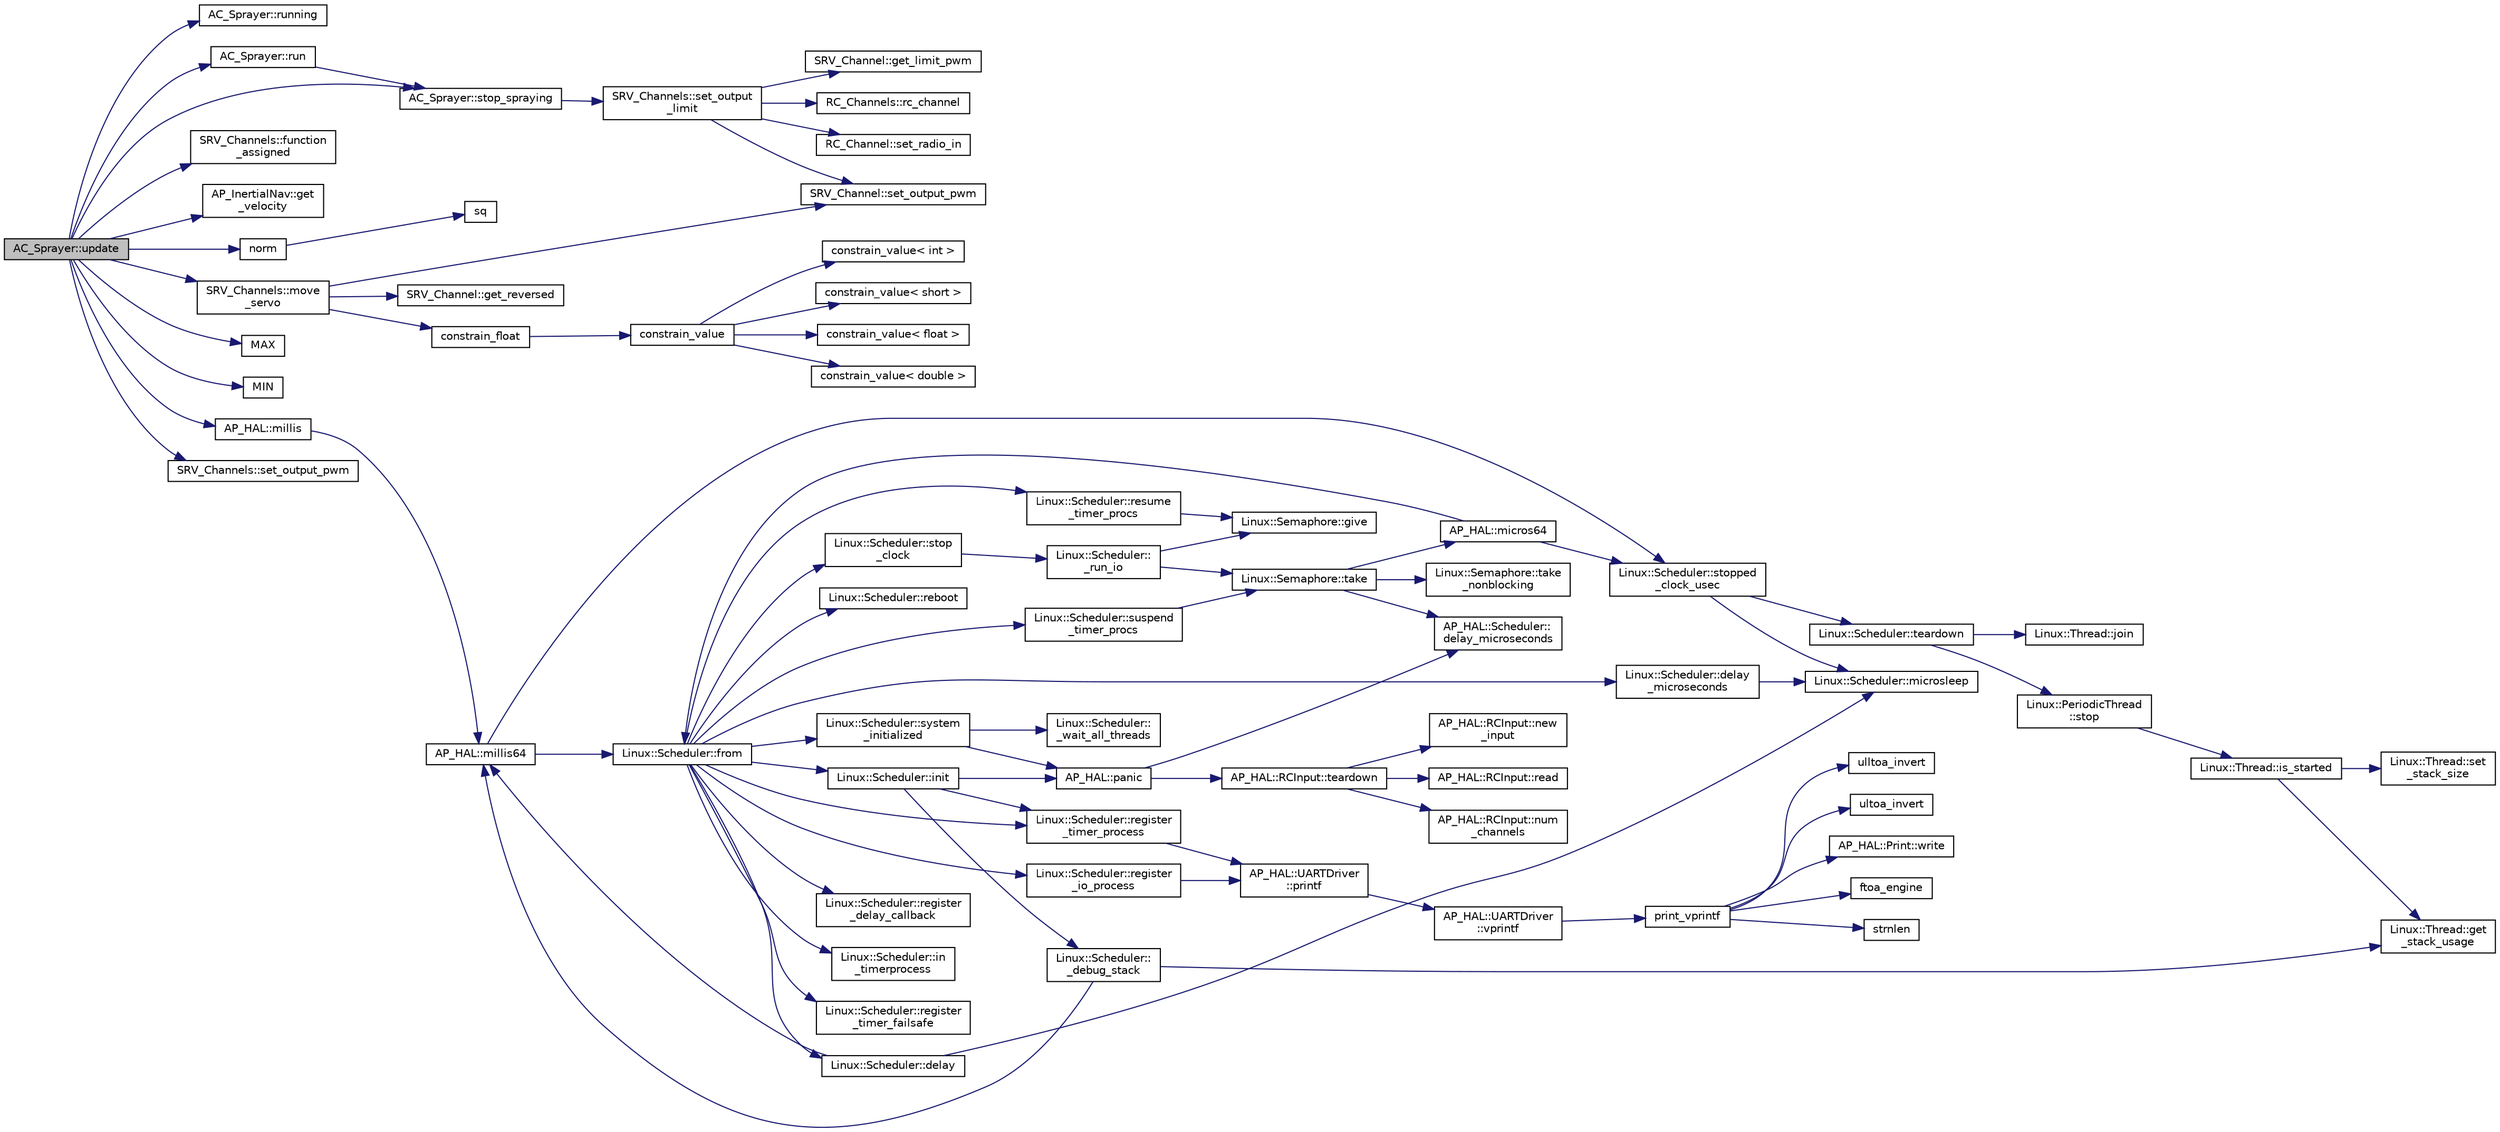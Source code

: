 digraph "AC_Sprayer::update"
{
 // INTERACTIVE_SVG=YES
  edge [fontname="Helvetica",fontsize="10",labelfontname="Helvetica",labelfontsize="10"];
  node [fontname="Helvetica",fontsize="10",shape=record];
  rankdir="LR";
  Node1 [label="AC_Sprayer::update",height=0.2,width=0.4,color="black", fillcolor="grey75", style="filled", fontcolor="black"];
  Node1 -> Node2 [color="midnightblue",fontsize="10",style="solid",fontname="Helvetica"];
  Node2 [label="AC_Sprayer::running",height=0.2,width=0.4,color="black", fillcolor="white", style="filled",URL="$classAC__Sprayer.html#a2f022cbba47fe6f2e09f8faf1fb48801",tooltip="running - returns true if spraying is currently permitted "];
  Node1 -> Node3 [color="midnightblue",fontsize="10",style="solid",fontname="Helvetica"];
  Node3 [label="AC_Sprayer::run",height=0.2,width=0.4,color="black", fillcolor="white", style="filled",URL="$classAC__Sprayer.html#a7a1ce1f48972331e59db1cb1edc8a40a",tooltip="run - allow or disallow spraying to occur "];
  Node3 -> Node4 [color="midnightblue",fontsize="10",style="solid",fontname="Helvetica"];
  Node4 [label="AC_Sprayer::stop_spraying",height=0.2,width=0.4,color="black", fillcolor="white", style="filled",URL="$classAC__Sprayer.html#a59d3a75e4b14db5a1b57d4d66470ad93"];
  Node4 -> Node5 [color="midnightblue",fontsize="10",style="solid",fontname="Helvetica"];
  Node5 [label="SRV_Channels::set_output\l_limit",height=0.2,width=0.4,color="black", fillcolor="white", style="filled",URL="$classSRV__Channels.html#a051247375f93b5a9426c9b614695a0a0"];
  Node5 -> Node6 [color="midnightblue",fontsize="10",style="solid",fontname="Helvetica"];
  Node6 [label="SRV_Channel::get_limit_pwm",height=0.2,width=0.4,color="black", fillcolor="white", style="filled",URL="$classSRV__Channel.html#a7bfe77a80fdca6bd4ace5c214855a5fe"];
  Node5 -> Node7 [color="midnightblue",fontsize="10",style="solid",fontname="Helvetica"];
  Node7 [label="SRV_Channel::set_output_pwm",height=0.2,width=0.4,color="black", fillcolor="white", style="filled",URL="$classSRV__Channel.html#ac3aad9644438d9f8250effcb21858ef3"];
  Node5 -> Node8 [color="midnightblue",fontsize="10",style="solid",fontname="Helvetica"];
  Node8 [label="RC_Channels::rc_channel",height=0.2,width=0.4,color="black", fillcolor="white", style="filled",URL="$classRC__Channels.html#a6c55102c24c5a570264bf14b1bfdeb35"];
  Node5 -> Node9 [color="midnightblue",fontsize="10",style="solid",fontname="Helvetica"];
  Node9 [label="RC_Channel::set_radio_in",height=0.2,width=0.4,color="black", fillcolor="white", style="filled",URL="$classRC__Channel.html#a4ab3b52a75f670504f10c7c957c8545d"];
  Node1 -> Node10 [color="midnightblue",fontsize="10",style="solid",fontname="Helvetica"];
  Node10 [label="SRV_Channels::function\l_assigned",height=0.2,width=0.4,color="black", fillcolor="white", style="filled",URL="$classSRV__Channels.html#a378e0022237c196e6107c9e79f340285"];
  Node1 -> Node11 [color="midnightblue",fontsize="10",style="solid",fontname="Helvetica"];
  Node11 [label="AP_InertialNav::get\l_velocity",height=0.2,width=0.4,color="black", fillcolor="white", style="filled",URL="$classAP__InertialNav.html#a5bfad40c8a4e0ca98aa09c80e17c4ff5"];
  Node1 -> Node12 [color="midnightblue",fontsize="10",style="solid",fontname="Helvetica"];
  Node12 [label="norm",height=0.2,width=0.4,color="black", fillcolor="white", style="filled",URL="$AP__Math_8h.html#adc76d4a5e5c9ae8cb7ab17b55c40d636"];
  Node12 -> Node13 [color="midnightblue",fontsize="10",style="solid",fontname="Helvetica"];
  Node13 [label="sq",height=0.2,width=0.4,color="black", fillcolor="white", style="filled",URL="$AP__Math_8h.html#a0375e3d67fd3911cacee5c3e1408c0f2"];
  Node1 -> Node14 [color="midnightblue",fontsize="10",style="solid",fontname="Helvetica"];
  Node14 [label="AP_HAL::millis",height=0.2,width=0.4,color="black", fillcolor="white", style="filled",URL="$namespaceAP__HAL.html#a77dffbb18891996280308e21316ec186"];
  Node14 -> Node15 [color="midnightblue",fontsize="10",style="solid",fontname="Helvetica"];
  Node15 [label="AP_HAL::millis64",height=0.2,width=0.4,color="black", fillcolor="white", style="filled",URL="$namespaceAP__HAL.html#a59336c5fceaf28a76d1df1581a87a25d"];
  Node15 -> Node16 [color="midnightblue",fontsize="10",style="solid",fontname="Helvetica"];
  Node16 [label="Linux::Scheduler::from",height=0.2,width=0.4,color="black", fillcolor="white", style="filled",URL="$classLinux_1_1Scheduler.html#a53ecaae0fdc72f85bd57c4b0cff93653"];
  Node16 -> Node17 [color="midnightblue",fontsize="10",style="solid",fontname="Helvetica"];
  Node17 [label="Linux::Scheduler::init",height=0.2,width=0.4,color="black", fillcolor="white", style="filled",URL="$classLinux_1_1Scheduler.html#a3d77c332e051c28c83fb07757e7100bd"];
  Node17 -> Node18 [color="midnightblue",fontsize="10",style="solid",fontname="Helvetica"];
  Node18 [label="AP_HAL::panic",height=0.2,width=0.4,color="black", fillcolor="white", style="filled",URL="$namespaceAP__HAL.html#a71832f03d849a0c088f04fc98d3c8143"];
  Node18 -> Node19 [color="midnightblue",fontsize="10",style="solid",fontname="Helvetica"];
  Node19 [label="AP_HAL::RCInput::teardown",height=0.2,width=0.4,color="black", fillcolor="white", style="filled",URL="$classAP__HAL_1_1RCInput.html#a2bea13d38f2b9ae8bf5193a3a69f0a31"];
  Node19 -> Node20 [color="midnightblue",fontsize="10",style="solid",fontname="Helvetica"];
  Node20 [label="AP_HAL::RCInput::new\l_input",height=0.2,width=0.4,color="black", fillcolor="white", style="filled",URL="$classAP__HAL_1_1RCInput.html#aee1fade33080edef83dd7db0fad0f7da"];
  Node19 -> Node21 [color="midnightblue",fontsize="10",style="solid",fontname="Helvetica"];
  Node21 [label="AP_HAL::RCInput::num\l_channels",height=0.2,width=0.4,color="black", fillcolor="white", style="filled",URL="$classAP__HAL_1_1RCInput.html#ae55f959c6115c1f41783af3a2b6c4fcd"];
  Node19 -> Node22 [color="midnightblue",fontsize="10",style="solid",fontname="Helvetica"];
  Node22 [label="AP_HAL::RCInput::read",height=0.2,width=0.4,color="black", fillcolor="white", style="filled",URL="$classAP__HAL_1_1RCInput.html#a078fd7e6d2e6a899009ec674a8e03498"];
  Node18 -> Node23 [color="midnightblue",fontsize="10",style="solid",fontname="Helvetica"];
  Node23 [label="AP_HAL::Scheduler::\ldelay_microseconds",height=0.2,width=0.4,color="black", fillcolor="white", style="filled",URL="$classAP__HAL_1_1Scheduler.html#a78c4f1b1f192ac1c99544b6cc8f099b0"];
  Node17 -> Node24 [color="midnightblue",fontsize="10",style="solid",fontname="Helvetica"];
  Node24 [label="Linux::Scheduler::register\l_timer_process",height=0.2,width=0.4,color="black", fillcolor="white", style="filled",URL="$classLinux_1_1Scheduler.html#a02a34a123dfebaf360f7010745e1e646"];
  Node24 -> Node25 [color="midnightblue",fontsize="10",style="solid",fontname="Helvetica"];
  Node25 [label="AP_HAL::UARTDriver\l::printf",height=0.2,width=0.4,color="black", fillcolor="white", style="filled",URL="$classAP__HAL_1_1UARTDriver.html#a6ceedc792594e59fc7d80b39a435f027"];
  Node25 -> Node26 [color="midnightblue",fontsize="10",style="solid",fontname="Helvetica"];
  Node26 [label="AP_HAL::UARTDriver\l::vprintf",height=0.2,width=0.4,color="black", fillcolor="white", style="filled",URL="$classAP__HAL_1_1UARTDriver.html#aa8abfb6d6641299472c29ac1edde559f"];
  Node26 -> Node27 [color="midnightblue",fontsize="10",style="solid",fontname="Helvetica"];
  Node27 [label="print_vprintf",height=0.2,width=0.4,color="black", fillcolor="white", style="filled",URL="$print__vprintf_8cpp.html#a1534eaeab54696df96975b56d9f49212"];
  Node27 -> Node28 [color="midnightblue",fontsize="10",style="solid",fontname="Helvetica"];
  Node28 [label="AP_HAL::Print::write",height=0.2,width=0.4,color="black", fillcolor="white", style="filled",URL="$classAP__HAL_1_1Print.html#acc65391952a43334f8f5c9bef341f501"];
  Node27 -> Node29 [color="midnightblue",fontsize="10",style="solid",fontname="Helvetica"];
  Node29 [label="ftoa_engine",height=0.2,width=0.4,color="black", fillcolor="white", style="filled",URL="$ftoa__engine_8cpp.html#a1c28234da8f20b43c85890d4bb452947"];
  Node27 -> Node30 [color="midnightblue",fontsize="10",style="solid",fontname="Helvetica"];
  Node30 [label="strnlen",height=0.2,width=0.4,color="black", fillcolor="white", style="filled",URL="$replace_8cpp.html#a880bcc7b85a09e6254691bebd5344b51"];
  Node27 -> Node31 [color="midnightblue",fontsize="10",style="solid",fontname="Helvetica"];
  Node31 [label="ulltoa_invert",height=0.2,width=0.4,color="black", fillcolor="white", style="filled",URL="$utoa__invert_8cpp.html#a34926f552460b47c414ec4d83b32815c"];
  Node27 -> Node32 [color="midnightblue",fontsize="10",style="solid",fontname="Helvetica"];
  Node32 [label="ultoa_invert",height=0.2,width=0.4,color="black", fillcolor="white", style="filled",URL="$utoa__invert_8cpp.html#a5d99bba8e697c1e11da489d88fca8559"];
  Node17 -> Node33 [color="midnightblue",fontsize="10",style="solid",fontname="Helvetica"];
  Node33 [label="Linux::Scheduler::\l_debug_stack",height=0.2,width=0.4,color="black", fillcolor="white", style="filled",URL="$classLinux_1_1Scheduler.html#a163eb7b285c95b1b1d036fc61d723910"];
  Node33 -> Node15 [color="midnightblue",fontsize="10",style="solid",fontname="Helvetica"];
  Node33 -> Node34 [color="midnightblue",fontsize="10",style="solid",fontname="Helvetica"];
  Node34 [label="Linux::Thread::get\l_stack_usage",height=0.2,width=0.4,color="black", fillcolor="white", style="filled",URL="$classLinux_1_1Thread.html#a6884970a0811ae21953c57fb98aa6e96"];
  Node16 -> Node35 [color="midnightblue",fontsize="10",style="solid",fontname="Helvetica"];
  Node35 [label="Linux::Scheduler::delay",height=0.2,width=0.4,color="black", fillcolor="white", style="filled",URL="$classLinux_1_1Scheduler.html#a14f3239ecbb9889823b20dc9de655c2f"];
  Node35 -> Node15 [color="midnightblue",fontsize="10",style="solid",fontname="Helvetica"];
  Node35 -> Node36 [color="midnightblue",fontsize="10",style="solid",fontname="Helvetica"];
  Node36 [label="Linux::Scheduler::microsleep",height=0.2,width=0.4,color="black", fillcolor="white", style="filled",URL="$classLinux_1_1Scheduler.html#a647872aff158b510c56862f51f951538"];
  Node16 -> Node37 [color="midnightblue",fontsize="10",style="solid",fontname="Helvetica"];
  Node37 [label="Linux::Scheduler::delay\l_microseconds",height=0.2,width=0.4,color="black", fillcolor="white", style="filled",URL="$classLinux_1_1Scheduler.html#a4cffd5bcba0175bf49c7aa75ff3bf09a"];
  Node37 -> Node36 [color="midnightblue",fontsize="10",style="solid",fontname="Helvetica"];
  Node16 -> Node38 [color="midnightblue",fontsize="10",style="solid",fontname="Helvetica"];
  Node38 [label="Linux::Scheduler::register\l_delay_callback",height=0.2,width=0.4,color="black", fillcolor="white", style="filled",URL="$classLinux_1_1Scheduler.html#a5cb50b637d5fd3e5f9220bc23db0fb3f"];
  Node16 -> Node24 [color="midnightblue",fontsize="10",style="solid",fontname="Helvetica"];
  Node16 -> Node39 [color="midnightblue",fontsize="10",style="solid",fontname="Helvetica"];
  Node39 [label="Linux::Scheduler::register\l_io_process",height=0.2,width=0.4,color="black", fillcolor="white", style="filled",URL="$classLinux_1_1Scheduler.html#aa2be97cb8686d72cc322fb38f69a940c"];
  Node39 -> Node25 [color="midnightblue",fontsize="10",style="solid",fontname="Helvetica"];
  Node16 -> Node40 [color="midnightblue",fontsize="10",style="solid",fontname="Helvetica"];
  Node40 [label="Linux::Scheduler::suspend\l_timer_procs",height=0.2,width=0.4,color="black", fillcolor="white", style="filled",URL="$classLinux_1_1Scheduler.html#abba967d02c28cb0b16a7cebbff9bc6d6"];
  Node40 -> Node41 [color="midnightblue",fontsize="10",style="solid",fontname="Helvetica"];
  Node41 [label="Linux::Semaphore::take",height=0.2,width=0.4,color="black", fillcolor="white", style="filled",URL="$classLinux_1_1Semaphore.html#afc4c8706abb7e68aa4001ea372dc614e"];
  Node41 -> Node42 [color="midnightblue",fontsize="10",style="solid",fontname="Helvetica"];
  Node42 [label="Linux::Semaphore::take\l_nonblocking",height=0.2,width=0.4,color="black", fillcolor="white", style="filled",URL="$classLinux_1_1Semaphore.html#a561b4f40f3a76335f1a686c2aed526f9"];
  Node41 -> Node43 [color="midnightblue",fontsize="10",style="solid",fontname="Helvetica"];
  Node43 [label="AP_HAL::micros64",height=0.2,width=0.4,color="black", fillcolor="white", style="filled",URL="$namespaceAP__HAL.html#a7aa0ce7625c9680e30ff4a99940907a5"];
  Node43 -> Node16 [color="midnightblue",fontsize="10",style="solid",fontname="Helvetica"];
  Node43 -> Node44 [color="midnightblue",fontsize="10",style="solid",fontname="Helvetica"];
  Node44 [label="Linux::Scheduler::stopped\l_clock_usec",height=0.2,width=0.4,color="black", fillcolor="white", style="filled",URL="$classLinux_1_1Scheduler.html#a682b4c34f330f66db5ab4aa5d96e13f9"];
  Node44 -> Node36 [color="midnightblue",fontsize="10",style="solid",fontname="Helvetica"];
  Node44 -> Node45 [color="midnightblue",fontsize="10",style="solid",fontname="Helvetica"];
  Node45 [label="Linux::Scheduler::teardown",height=0.2,width=0.4,color="black", fillcolor="white", style="filled",URL="$classLinux_1_1Scheduler.html#ab373a83d818679432520ea881044b2a7"];
  Node45 -> Node46 [color="midnightblue",fontsize="10",style="solid",fontname="Helvetica"];
  Node46 [label="Linux::PeriodicThread\l::stop",height=0.2,width=0.4,color="black", fillcolor="white", style="filled",URL="$classLinux_1_1PeriodicThread.html#a136aaf6e713f63b246fc4a2905e6e9a1"];
  Node46 -> Node47 [color="midnightblue",fontsize="10",style="solid",fontname="Helvetica"];
  Node47 [label="Linux::Thread::is_started",height=0.2,width=0.4,color="black", fillcolor="white", style="filled",URL="$classLinux_1_1Thread.html#a240d7b48a9a8eb43638f67295a1819e5"];
  Node47 -> Node34 [color="midnightblue",fontsize="10",style="solid",fontname="Helvetica"];
  Node47 -> Node48 [color="midnightblue",fontsize="10",style="solid",fontname="Helvetica"];
  Node48 [label="Linux::Thread::set\l_stack_size",height=0.2,width=0.4,color="black", fillcolor="white", style="filled",URL="$classLinux_1_1Thread.html#a8d3282b714faaf68eae534e9276419f0"];
  Node45 -> Node49 [color="midnightblue",fontsize="10",style="solid",fontname="Helvetica"];
  Node49 [label="Linux::Thread::join",height=0.2,width=0.4,color="black", fillcolor="white", style="filled",URL="$classLinux_1_1Thread.html#a32b7d184279634922e2f3b23b584fbcd"];
  Node41 -> Node23 [color="midnightblue",fontsize="10",style="solid",fontname="Helvetica"];
  Node16 -> Node50 [color="midnightblue",fontsize="10",style="solid",fontname="Helvetica"];
  Node50 [label="Linux::Scheduler::resume\l_timer_procs",height=0.2,width=0.4,color="black", fillcolor="white", style="filled",URL="$classLinux_1_1Scheduler.html#aee4e701b92cb4721c4de1bfcdcded70c"];
  Node50 -> Node51 [color="midnightblue",fontsize="10",style="solid",fontname="Helvetica"];
  Node51 [label="Linux::Semaphore::give",height=0.2,width=0.4,color="black", fillcolor="white", style="filled",URL="$classLinux_1_1Semaphore.html#a216f91636f64b57b59d43ef64af91624"];
  Node16 -> Node52 [color="midnightblue",fontsize="10",style="solid",fontname="Helvetica"];
  Node52 [label="Linux::Scheduler::in\l_timerprocess",height=0.2,width=0.4,color="black", fillcolor="white", style="filled",URL="$classLinux_1_1Scheduler.html#af23753e7c6bfa97553db215a64235455"];
  Node16 -> Node53 [color="midnightblue",fontsize="10",style="solid",fontname="Helvetica"];
  Node53 [label="Linux::Scheduler::register\l_timer_failsafe",height=0.2,width=0.4,color="black", fillcolor="white", style="filled",URL="$classLinux_1_1Scheduler.html#ac193459e3575c7a0588fdc72250c2044"];
  Node16 -> Node54 [color="midnightblue",fontsize="10",style="solid",fontname="Helvetica"];
  Node54 [label="Linux::Scheduler::system\l_initialized",height=0.2,width=0.4,color="black", fillcolor="white", style="filled",URL="$classLinux_1_1Scheduler.html#ad6070a7ee637adf5101b1e6b6efbf8f6"];
  Node54 -> Node18 [color="midnightblue",fontsize="10",style="solid",fontname="Helvetica"];
  Node54 -> Node55 [color="midnightblue",fontsize="10",style="solid",fontname="Helvetica"];
  Node55 [label="Linux::Scheduler::\l_wait_all_threads",height=0.2,width=0.4,color="black", fillcolor="white", style="filled",URL="$classLinux_1_1Scheduler.html#ac52c8da3f1f4fd79c50bd64379daf399"];
  Node16 -> Node56 [color="midnightblue",fontsize="10",style="solid",fontname="Helvetica"];
  Node56 [label="Linux::Scheduler::reboot",height=0.2,width=0.4,color="black", fillcolor="white", style="filled",URL="$classLinux_1_1Scheduler.html#ae72cfa66c849ffd882ef518c35c71e69"];
  Node16 -> Node57 [color="midnightblue",fontsize="10",style="solid",fontname="Helvetica"];
  Node57 [label="Linux::Scheduler::stop\l_clock",height=0.2,width=0.4,color="black", fillcolor="white", style="filled",URL="$classLinux_1_1Scheduler.html#a392aebafcdfe9a812e4db4b7a9dcce9c"];
  Node57 -> Node58 [color="midnightblue",fontsize="10",style="solid",fontname="Helvetica"];
  Node58 [label="Linux::Scheduler::\l_run_io",height=0.2,width=0.4,color="black", fillcolor="white", style="filled",URL="$classLinux_1_1Scheduler.html#a70b024d7d0886bf47b46cc3ee310d638"];
  Node58 -> Node41 [color="midnightblue",fontsize="10",style="solid",fontname="Helvetica"];
  Node58 -> Node51 [color="midnightblue",fontsize="10",style="solid",fontname="Helvetica"];
  Node15 -> Node44 [color="midnightblue",fontsize="10",style="solid",fontname="Helvetica"];
  Node1 -> Node59 [color="midnightblue",fontsize="10",style="solid",fontname="Helvetica"];
  Node59 [label="MAX",height=0.2,width=0.4,color="black", fillcolor="white", style="filled",URL="$AP__Math_8h.html#a5c0b5c82749ac54970b2699d3c10ee9b"];
  Node1 -> Node60 [color="midnightblue",fontsize="10",style="solid",fontname="Helvetica"];
  Node60 [label="MIN",height=0.2,width=0.4,color="black", fillcolor="white", style="filled",URL="$AP__Math_8h.html#a6b187a3fa1e9f663e89175e7e8e213d6"];
  Node1 -> Node61 [color="midnightblue",fontsize="10",style="solid",fontname="Helvetica"];
  Node61 [label="SRV_Channels::move\l_servo",height=0.2,width=0.4,color="black", fillcolor="white", style="filled",URL="$classSRV__Channels.html#a767e0b3702da2ff5966d815cc1d69b5d"];
  Node61 -> Node62 [color="midnightblue",fontsize="10",style="solid",fontname="Helvetica"];
  Node62 [label="constrain_float",height=0.2,width=0.4,color="black", fillcolor="white", style="filled",URL="$AP__Math_8h.html#ad525609d9dba6ffa556a0fbf08a3f9b4"];
  Node62 -> Node63 [color="midnightblue",fontsize="10",style="solid",fontname="Helvetica"];
  Node63 [label="constrain_value",height=0.2,width=0.4,color="black", fillcolor="white", style="filled",URL="$AP__Math_8h.html#a20e8f8671c282c69c1954652b6d61585"];
  Node63 -> Node64 [color="midnightblue",fontsize="10",style="solid",fontname="Helvetica"];
  Node64 [label="constrain_value\< int \>",height=0.2,width=0.4,color="black", fillcolor="white", style="filled",URL="$AP__Math_8cpp.html#a37e8e901754cb9c8e53a8e3030c82c50"];
  Node63 -> Node65 [color="midnightblue",fontsize="10",style="solid",fontname="Helvetica"];
  Node65 [label="constrain_value\< short \>",height=0.2,width=0.4,color="black", fillcolor="white", style="filled",URL="$AP__Math_8cpp.html#afdbe107ec1987d318a6347816fbf2b89"];
  Node63 -> Node66 [color="midnightblue",fontsize="10",style="solid",fontname="Helvetica"];
  Node66 [label="constrain_value\< float \>",height=0.2,width=0.4,color="black", fillcolor="white", style="filled",URL="$AP__Math_8cpp.html#ae6c621670c214da687de21d4e3a92587"];
  Node63 -> Node67 [color="midnightblue",fontsize="10",style="solid",fontname="Helvetica"];
  Node67 [label="constrain_value\< double \>",height=0.2,width=0.4,color="black", fillcolor="white", style="filled",URL="$AP__Math_8cpp.html#afe3990b00e9abc43fa97dfaf8e32f5c4"];
  Node61 -> Node68 [color="midnightblue",fontsize="10",style="solid",fontname="Helvetica"];
  Node68 [label="SRV_Channel::get_reversed",height=0.2,width=0.4,color="black", fillcolor="white", style="filled",URL="$classSRV__Channel.html#a5cad6895a86cd1f1b5e3e3dd23ebe5b0"];
  Node61 -> Node7 [color="midnightblue",fontsize="10",style="solid",fontname="Helvetica"];
  Node1 -> Node69 [color="midnightblue",fontsize="10",style="solid",fontname="Helvetica"];
  Node69 [label="SRV_Channels::set_output_pwm",height=0.2,width=0.4,color="black", fillcolor="white", style="filled",URL="$classSRV__Channels.html#a6ec155ae75e3d22a0de00e21e5b330a9"];
  Node1 -> Node4 [color="midnightblue",fontsize="10",style="solid",fontname="Helvetica"];
}
